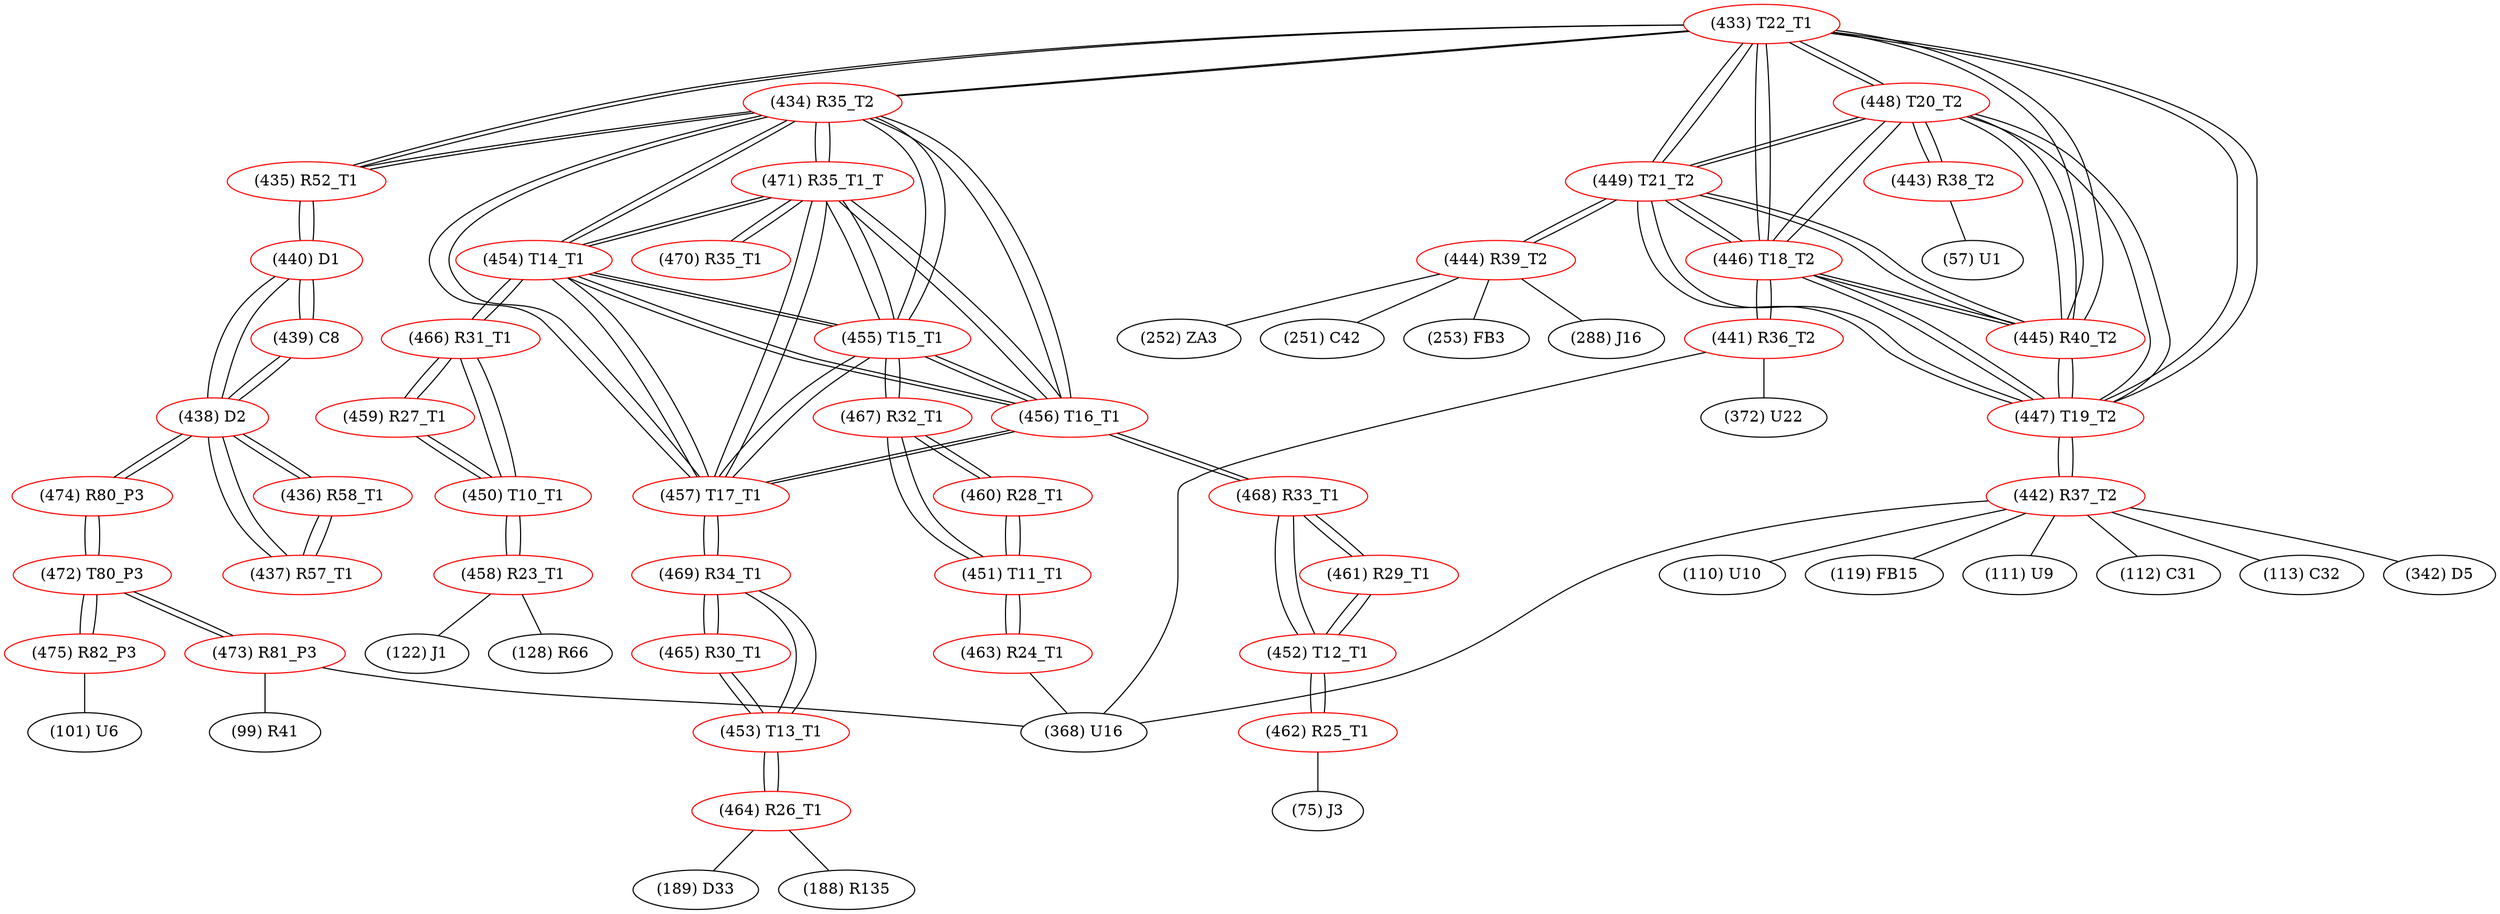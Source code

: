 graph {
	433 [label="(433) T22_T1" color=red]
	434 [label="(434) R35_T2"]
	435 [label="(435) R52_T1"]
	448 [label="(448) T20_T2"]
	449 [label="(449) T21_T2"]
	447 [label="(447) T19_T2"]
	445 [label="(445) R40_T2"]
	446 [label="(446) T18_T2"]
	434 [label="(434) R35_T2" color=red]
	435 [label="(435) R52_T1"]
	433 [label="(433) T22_T1"]
	454 [label="(454) T14_T1"]
	455 [label="(455) T15_T1"]
	457 [label="(457) T17_T1"]
	456 [label="(456) T16_T1"]
	471 [label="(471) R35_T1_T"]
	435 [label="(435) R52_T1" color=red]
	440 [label="(440) D1"]
	434 [label="(434) R35_T2"]
	433 [label="(433) T22_T1"]
	436 [label="(436) R58_T1" color=red]
	437 [label="(437) R57_T1"]
	438 [label="(438) D2"]
	437 [label="(437) R57_T1" color=red]
	438 [label="(438) D2"]
	436 [label="(436) R58_T1"]
	438 [label="(438) D2" color=red]
	440 [label="(440) D1"]
	439 [label="(439) C8"]
	437 [label="(437) R57_T1"]
	436 [label="(436) R58_T1"]
	474 [label="(474) R80_P3"]
	439 [label="(439) C8" color=red]
	440 [label="(440) D1"]
	438 [label="(438) D2"]
	440 [label="(440) D1" color=red]
	438 [label="(438) D2"]
	439 [label="(439) C8"]
	435 [label="(435) R52_T1"]
	441 [label="(441) R36_T2" color=red]
	372 [label="(372) U22"]
	368 [label="(368) U16"]
	446 [label="(446) T18_T2"]
	442 [label="(442) R37_T2" color=red]
	110 [label="(110) U10"]
	119 [label="(119) FB15"]
	111 [label="(111) U9"]
	112 [label="(112) C31"]
	113 [label="(113) C32"]
	342 [label="(342) D5"]
	368 [label="(368) U16"]
	447 [label="(447) T19_T2"]
	443 [label="(443) R38_T2" color=red]
	57 [label="(57) U1"]
	448 [label="(448) T20_T2"]
	444 [label="(444) R39_T2" color=red]
	252 [label="(252) ZA3"]
	251 [label="(251) C42"]
	253 [label="(253) FB3"]
	288 [label="(288) J16"]
	449 [label="(449) T21_T2"]
	445 [label="(445) R40_T2" color=red]
	448 [label="(448) T20_T2"]
	449 [label="(449) T21_T2"]
	447 [label="(447) T19_T2"]
	433 [label="(433) T22_T1"]
	446 [label="(446) T18_T2"]
	446 [label="(446) T18_T2" color=red]
	448 [label="(448) T20_T2"]
	449 [label="(449) T21_T2"]
	447 [label="(447) T19_T2"]
	445 [label="(445) R40_T2"]
	433 [label="(433) T22_T1"]
	441 [label="(441) R36_T2"]
	447 [label="(447) T19_T2" color=red]
	448 [label="(448) T20_T2"]
	449 [label="(449) T21_T2"]
	445 [label="(445) R40_T2"]
	433 [label="(433) T22_T1"]
	446 [label="(446) T18_T2"]
	442 [label="(442) R37_T2"]
	448 [label="(448) T20_T2" color=red]
	449 [label="(449) T21_T2"]
	447 [label="(447) T19_T2"]
	445 [label="(445) R40_T2"]
	433 [label="(433) T22_T1"]
	446 [label="(446) T18_T2"]
	443 [label="(443) R38_T2"]
	449 [label="(449) T21_T2" color=red]
	448 [label="(448) T20_T2"]
	447 [label="(447) T19_T2"]
	445 [label="(445) R40_T2"]
	433 [label="(433) T22_T1"]
	446 [label="(446) T18_T2"]
	444 [label="(444) R39_T2"]
	450 [label="(450) T10_T1" color=red]
	458 [label="(458) R23_T1"]
	466 [label="(466) R31_T1"]
	459 [label="(459) R27_T1"]
	451 [label="(451) T11_T1" color=red]
	463 [label="(463) R24_T1"]
	467 [label="(467) R32_T1"]
	460 [label="(460) R28_T1"]
	452 [label="(452) T12_T1" color=red]
	468 [label="(468) R33_T1"]
	461 [label="(461) R29_T1"]
	462 [label="(462) R25_T1"]
	453 [label="(453) T13_T1" color=red]
	469 [label="(469) R34_T1"]
	465 [label="(465) R30_T1"]
	464 [label="(464) R26_T1"]
	454 [label="(454) T14_T1" color=red]
	455 [label="(455) T15_T1"]
	457 [label="(457) T17_T1"]
	456 [label="(456) T16_T1"]
	471 [label="(471) R35_T1_T"]
	434 [label="(434) R35_T2"]
	466 [label="(466) R31_T1"]
	455 [label="(455) T15_T1" color=red]
	454 [label="(454) T14_T1"]
	457 [label="(457) T17_T1"]
	456 [label="(456) T16_T1"]
	471 [label="(471) R35_T1_T"]
	434 [label="(434) R35_T2"]
	467 [label="(467) R32_T1"]
	456 [label="(456) T16_T1" color=red]
	454 [label="(454) T14_T1"]
	455 [label="(455) T15_T1"]
	457 [label="(457) T17_T1"]
	471 [label="(471) R35_T1_T"]
	434 [label="(434) R35_T2"]
	468 [label="(468) R33_T1"]
	457 [label="(457) T17_T1" color=red]
	454 [label="(454) T14_T1"]
	455 [label="(455) T15_T1"]
	456 [label="(456) T16_T1"]
	471 [label="(471) R35_T1_T"]
	434 [label="(434) R35_T2"]
	469 [label="(469) R34_T1"]
	458 [label="(458) R23_T1" color=red]
	128 [label="(128) R66"]
	122 [label="(122) J1"]
	450 [label="(450) T10_T1"]
	459 [label="(459) R27_T1" color=red]
	466 [label="(466) R31_T1"]
	450 [label="(450) T10_T1"]
	460 [label="(460) R28_T1" color=red]
	467 [label="(467) R32_T1"]
	451 [label="(451) T11_T1"]
	461 [label="(461) R29_T1" color=red]
	468 [label="(468) R33_T1"]
	452 [label="(452) T12_T1"]
	462 [label="(462) R25_T1" color=red]
	75 [label="(75) J3"]
	452 [label="(452) T12_T1"]
	463 [label="(463) R24_T1" color=red]
	368 [label="(368) U16"]
	451 [label="(451) T11_T1"]
	464 [label="(464) R26_T1" color=red]
	189 [label="(189) D33"]
	188 [label="(188) R135"]
	453 [label="(453) T13_T1"]
	465 [label="(465) R30_T1" color=red]
	453 [label="(453) T13_T1"]
	469 [label="(469) R34_T1"]
	466 [label="(466) R31_T1" color=red]
	459 [label="(459) R27_T1"]
	450 [label="(450) T10_T1"]
	454 [label="(454) T14_T1"]
	467 [label="(467) R32_T1" color=red]
	455 [label="(455) T15_T1"]
	451 [label="(451) T11_T1"]
	460 [label="(460) R28_T1"]
	468 [label="(468) R33_T1" color=red]
	456 [label="(456) T16_T1"]
	461 [label="(461) R29_T1"]
	452 [label="(452) T12_T1"]
	469 [label="(469) R34_T1" color=red]
	457 [label="(457) T17_T1"]
	453 [label="(453) T13_T1"]
	465 [label="(465) R30_T1"]
	470 [label="(470) R35_T1" color=red]
	471 [label="(471) R35_T1_T"]
	471 [label="(471) R35_T1_T" color=red]
	454 [label="(454) T14_T1"]
	455 [label="(455) T15_T1"]
	457 [label="(457) T17_T1"]
	456 [label="(456) T16_T1"]
	434 [label="(434) R35_T2"]
	470 [label="(470) R35_T1"]
	472 [label="(472) T80_P3" color=red]
	473 [label="(473) R81_P3"]
	475 [label="(475) R82_P3"]
	474 [label="(474) R80_P3"]
	473 [label="(473) R81_P3" color=red]
	368 [label="(368) U16"]
	99 [label="(99) R41"]
	472 [label="(472) T80_P3"]
	474 [label="(474) R80_P3" color=red]
	438 [label="(438) D2"]
	472 [label="(472) T80_P3"]
	475 [label="(475) R82_P3" color=red]
	101 [label="(101) U6"]
	472 [label="(472) T80_P3"]
	433 -- 434
	433 -- 435
	433 -- 448
	433 -- 449
	433 -- 447
	433 -- 445
	433 -- 446
	434 -- 435
	434 -- 433
	434 -- 454
	434 -- 455
	434 -- 457
	434 -- 456
	434 -- 471
	435 -- 440
	435 -- 434
	435 -- 433
	436 -- 437
	436 -- 438
	437 -- 438
	437 -- 436
	438 -- 440
	438 -- 439
	438 -- 437
	438 -- 436
	438 -- 474
	439 -- 440
	439 -- 438
	440 -- 438
	440 -- 439
	440 -- 435
	441 -- 372
	441 -- 368
	441 -- 446
	442 -- 110
	442 -- 119
	442 -- 111
	442 -- 112
	442 -- 113
	442 -- 342
	442 -- 368
	442 -- 447
	443 -- 57
	443 -- 448
	444 -- 252
	444 -- 251
	444 -- 253
	444 -- 288
	444 -- 449
	445 -- 448
	445 -- 449
	445 -- 447
	445 -- 433
	445 -- 446
	446 -- 448
	446 -- 449
	446 -- 447
	446 -- 445
	446 -- 433
	446 -- 441
	447 -- 448
	447 -- 449
	447 -- 445
	447 -- 433
	447 -- 446
	447 -- 442
	448 -- 449
	448 -- 447
	448 -- 445
	448 -- 433
	448 -- 446
	448 -- 443
	449 -- 448
	449 -- 447
	449 -- 445
	449 -- 433
	449 -- 446
	449 -- 444
	450 -- 458
	450 -- 466
	450 -- 459
	451 -- 463
	451 -- 467
	451 -- 460
	452 -- 468
	452 -- 461
	452 -- 462
	453 -- 469
	453 -- 465
	453 -- 464
	454 -- 455
	454 -- 457
	454 -- 456
	454 -- 471
	454 -- 434
	454 -- 466
	455 -- 454
	455 -- 457
	455 -- 456
	455 -- 471
	455 -- 434
	455 -- 467
	456 -- 454
	456 -- 455
	456 -- 457
	456 -- 471
	456 -- 434
	456 -- 468
	457 -- 454
	457 -- 455
	457 -- 456
	457 -- 471
	457 -- 434
	457 -- 469
	458 -- 128
	458 -- 122
	458 -- 450
	459 -- 466
	459 -- 450
	460 -- 467
	460 -- 451
	461 -- 468
	461 -- 452
	462 -- 75
	462 -- 452
	463 -- 368
	463 -- 451
	464 -- 189
	464 -- 188
	464 -- 453
	465 -- 453
	465 -- 469
	466 -- 459
	466 -- 450
	466 -- 454
	467 -- 455
	467 -- 451
	467 -- 460
	468 -- 456
	468 -- 461
	468 -- 452
	469 -- 457
	469 -- 453
	469 -- 465
	470 -- 471
	471 -- 454
	471 -- 455
	471 -- 457
	471 -- 456
	471 -- 434
	471 -- 470
	472 -- 473
	472 -- 475
	472 -- 474
	473 -- 368
	473 -- 99
	473 -- 472
	474 -- 438
	474 -- 472
	475 -- 101
	475 -- 472
}